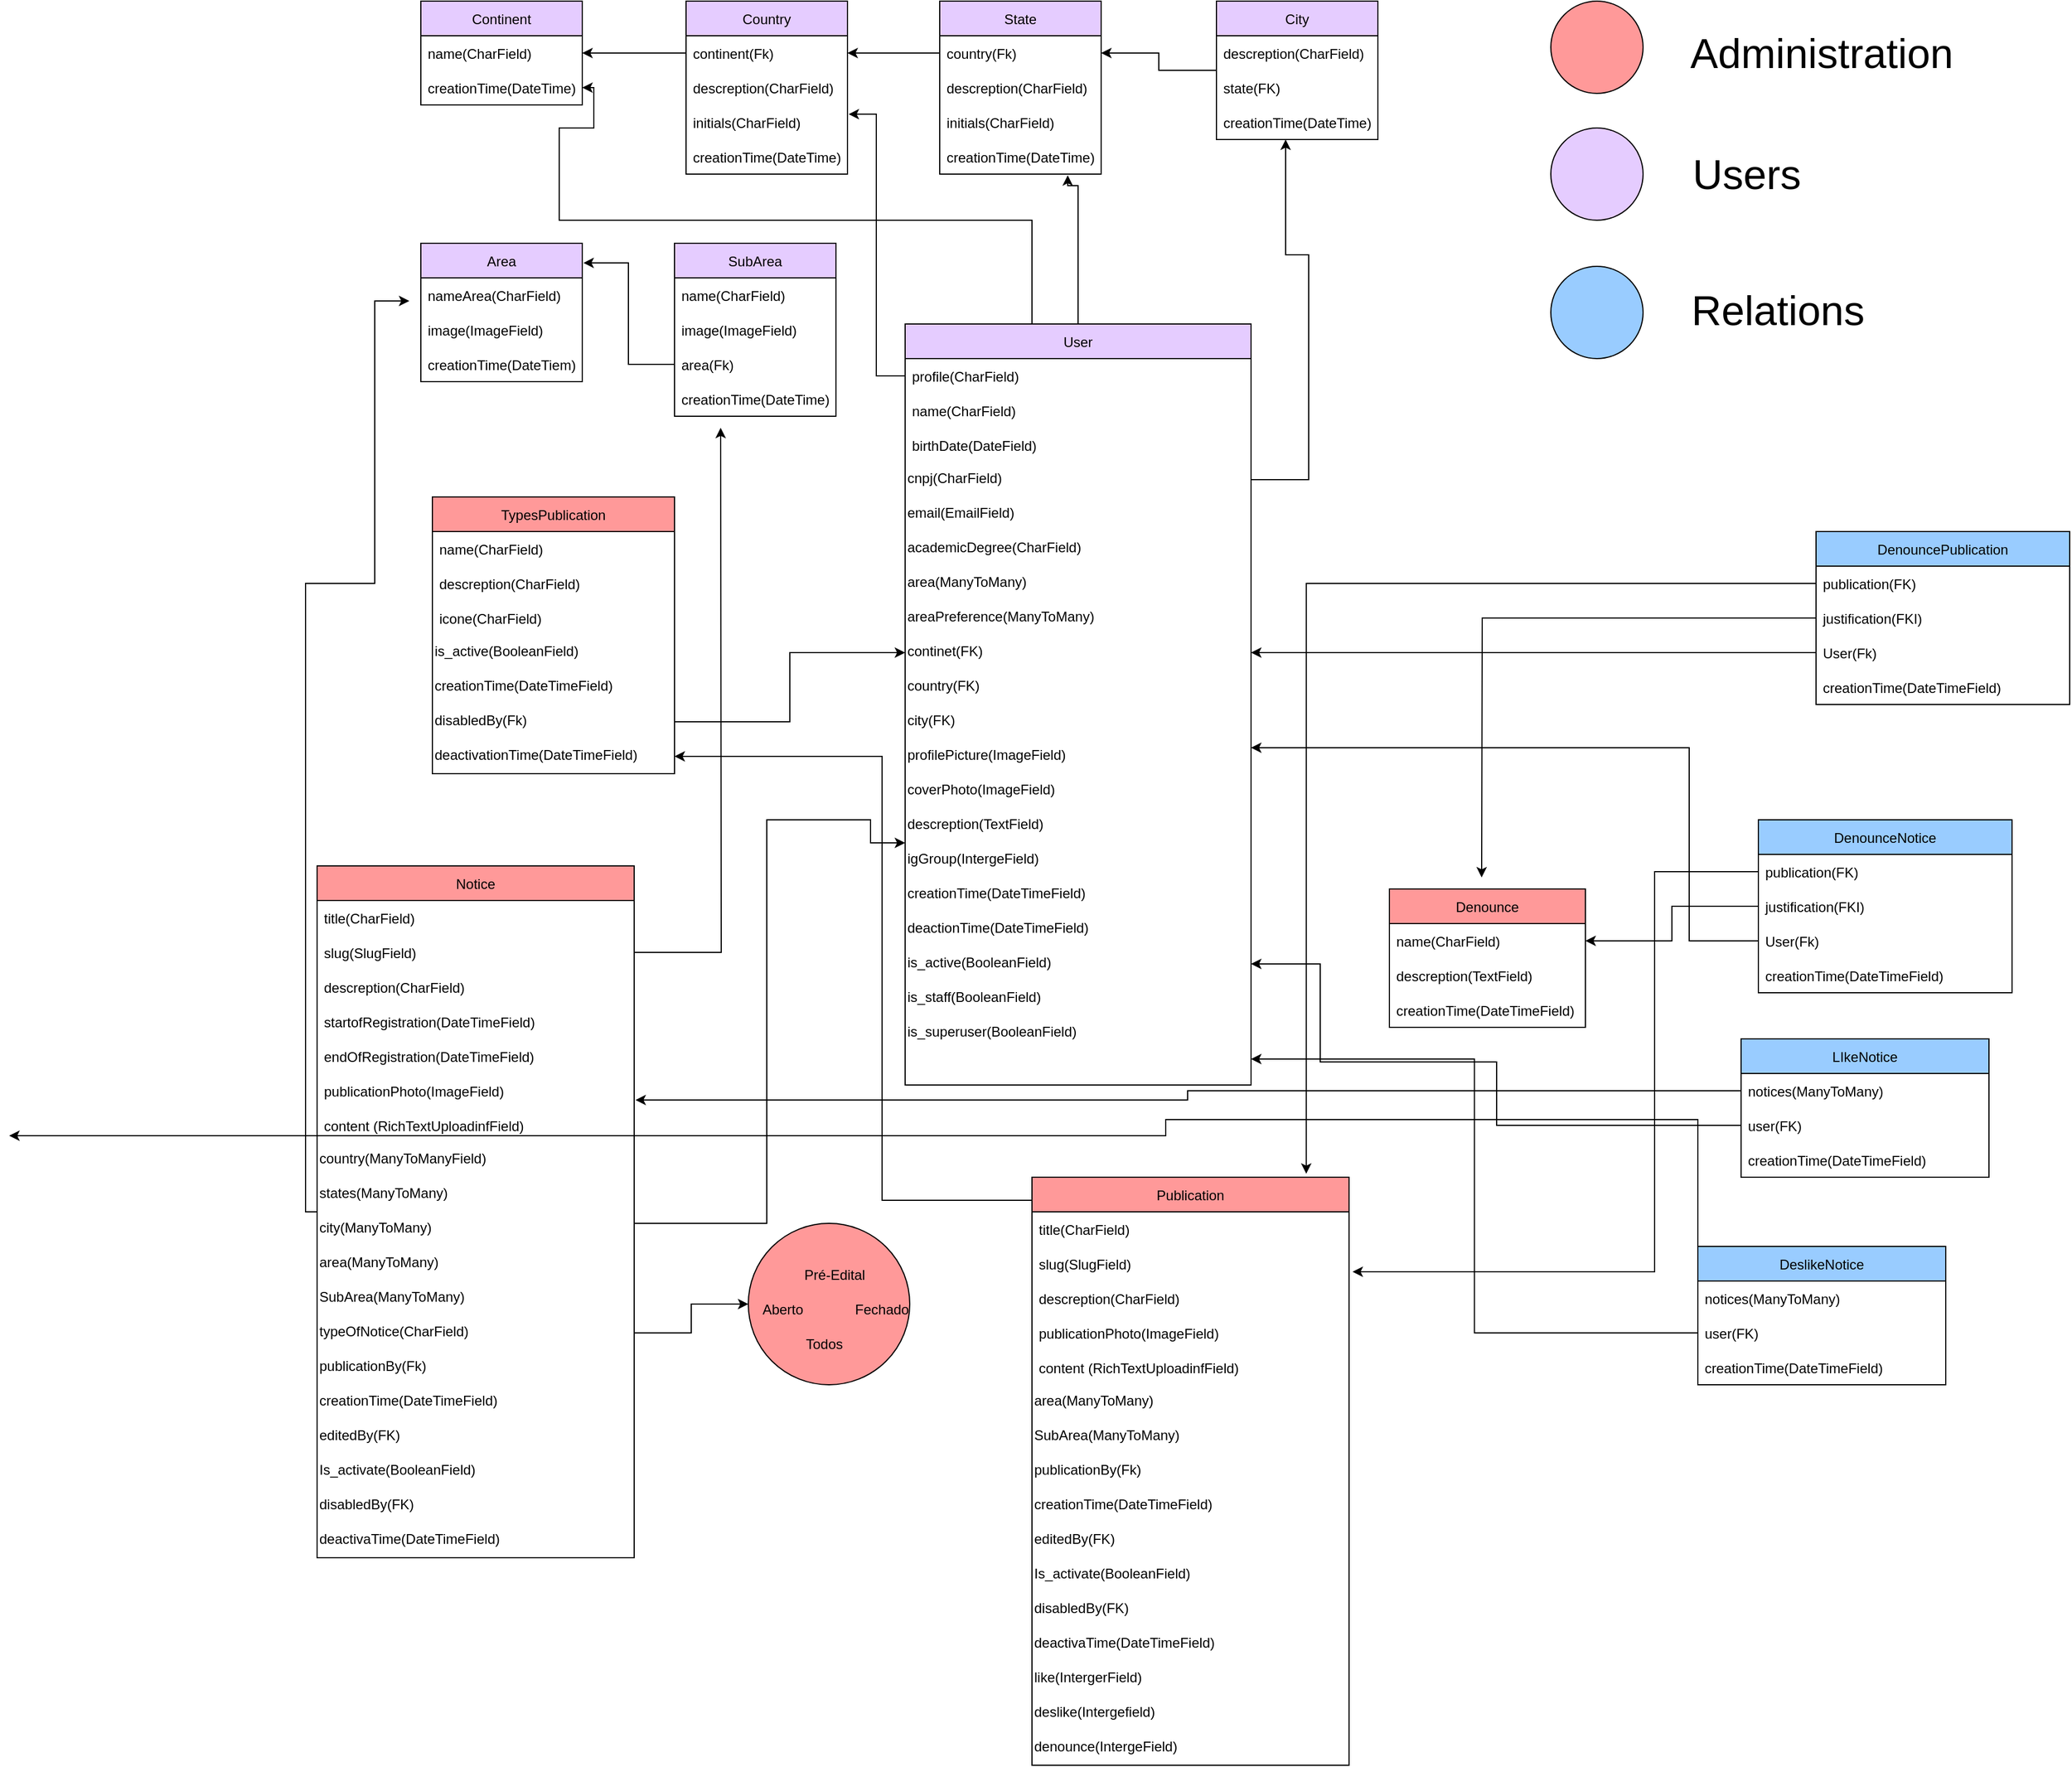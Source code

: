 <mxfile version="16.2.7" type="device"><diagram id="du4Li20bT0HSixhiKkXr" name="Page-1"><mxGraphModel dx="3031" dy="1314" grid="1" gridSize="10" guides="1" tooltips="1" connect="1" arrows="1" fold="1" page="1" pageScale="1" pageWidth="827" pageHeight="1169" math="0" shadow="0"><root><mxCell id="0"/><mxCell id="1" parent="0"/><mxCell id="wXoriNHnQSKHOWpc1iwU-1" value="Continent" style="swimlane;fontStyle=0;childLayout=stackLayout;horizontal=1;startSize=30;horizontalStack=0;resizeParent=1;resizeParentMax=0;resizeLast=0;collapsible=1;marginBottom=0;fillColor=#E5CCFF;" vertex="1" parent="1"><mxGeometry x="40" y="80" width="140" height="90" as="geometry"/></mxCell><mxCell id="wXoriNHnQSKHOWpc1iwU-2" value="name(CharField)" style="text;strokeColor=none;fillColor=none;align=left;verticalAlign=middle;spacingLeft=4;spacingRight=4;overflow=hidden;points=[[0,0.5],[1,0.5]];portConstraint=eastwest;rotatable=0;" vertex="1" parent="wXoriNHnQSKHOWpc1iwU-1"><mxGeometry y="30" width="140" height="30" as="geometry"/></mxCell><mxCell id="wXoriNHnQSKHOWpc1iwU-3" value="creationTime(DateTime)" style="text;strokeColor=none;fillColor=none;align=left;verticalAlign=middle;spacingLeft=4;spacingRight=4;overflow=hidden;points=[[0,0.5],[1,0.5]];portConstraint=eastwest;rotatable=0;" vertex="1" parent="wXoriNHnQSKHOWpc1iwU-1"><mxGeometry y="60" width="140" height="30" as="geometry"/></mxCell><mxCell id="wXoriNHnQSKHOWpc1iwU-5" value="Country" style="swimlane;fontStyle=0;childLayout=stackLayout;horizontal=1;startSize=30;horizontalStack=0;resizeParent=1;resizeParentMax=0;resizeLast=0;collapsible=1;marginBottom=0;fillColor=#E5CCFF;" vertex="1" parent="1"><mxGeometry x="270" y="80" width="140" height="150" as="geometry"/></mxCell><mxCell id="wXoriNHnQSKHOWpc1iwU-6" value="continent(Fk)" style="text;strokeColor=none;fillColor=none;align=left;verticalAlign=middle;spacingLeft=4;spacingRight=4;overflow=hidden;points=[[0,0.5],[1,0.5]];portConstraint=eastwest;rotatable=0;" vertex="1" parent="wXoriNHnQSKHOWpc1iwU-5"><mxGeometry y="30" width="140" height="30" as="geometry"/></mxCell><mxCell id="wXoriNHnQSKHOWpc1iwU-7" value="descreption(CharField)" style="text;strokeColor=none;fillColor=none;align=left;verticalAlign=middle;spacingLeft=4;spacingRight=4;overflow=hidden;points=[[0,0.5],[1,0.5]];portConstraint=eastwest;rotatable=0;" vertex="1" parent="wXoriNHnQSKHOWpc1iwU-5"><mxGeometry y="60" width="140" height="30" as="geometry"/></mxCell><mxCell id="wXoriNHnQSKHOWpc1iwU-8" value="initials(CharField)" style="text;strokeColor=none;fillColor=none;align=left;verticalAlign=middle;spacingLeft=4;spacingRight=4;overflow=hidden;points=[[0,0.5],[1,0.5]];portConstraint=eastwest;rotatable=0;" vertex="1" parent="wXoriNHnQSKHOWpc1iwU-5"><mxGeometry y="90" width="140" height="30" as="geometry"/></mxCell><mxCell id="wXoriNHnQSKHOWpc1iwU-9" value="creationTime(DateTime)" style="text;strokeColor=none;fillColor=none;align=left;verticalAlign=middle;spacingLeft=4;spacingRight=4;overflow=hidden;points=[[0,0.5],[1,0.5]];portConstraint=eastwest;rotatable=0;" vertex="1" parent="wXoriNHnQSKHOWpc1iwU-5"><mxGeometry y="120" width="140" height="30" as="geometry"/></mxCell><mxCell id="wXoriNHnQSKHOWpc1iwU-10" style="edgeStyle=orthogonalEdgeStyle;rounded=0;orthogonalLoop=1;jettySize=auto;html=1;entryX=1;entryY=0.5;entryDx=0;entryDy=0;" edge="1" parent="1" source="wXoriNHnQSKHOWpc1iwU-6" target="wXoriNHnQSKHOWpc1iwU-2"><mxGeometry relative="1" as="geometry"/></mxCell><mxCell id="wXoriNHnQSKHOWpc1iwU-11" value="State" style="swimlane;fontStyle=0;childLayout=stackLayout;horizontal=1;startSize=30;horizontalStack=0;resizeParent=1;resizeParentMax=0;resizeLast=0;collapsible=1;marginBottom=0;fillColor=#E5CCFF;" vertex="1" parent="1"><mxGeometry x="490" y="80" width="140" height="150" as="geometry"/></mxCell><mxCell id="wXoriNHnQSKHOWpc1iwU-12" value="country(Fk)" style="text;strokeColor=none;fillColor=none;align=left;verticalAlign=middle;spacingLeft=4;spacingRight=4;overflow=hidden;points=[[0,0.5],[1,0.5]];portConstraint=eastwest;rotatable=0;" vertex="1" parent="wXoriNHnQSKHOWpc1iwU-11"><mxGeometry y="30" width="140" height="30" as="geometry"/></mxCell><mxCell id="wXoriNHnQSKHOWpc1iwU-13" value="descreption(CharField)" style="text;strokeColor=none;fillColor=none;align=left;verticalAlign=middle;spacingLeft=4;spacingRight=4;overflow=hidden;points=[[0,0.5],[1,0.5]];portConstraint=eastwest;rotatable=0;" vertex="1" parent="wXoriNHnQSKHOWpc1iwU-11"><mxGeometry y="60" width="140" height="30" as="geometry"/></mxCell><mxCell id="wXoriNHnQSKHOWpc1iwU-14" value="initials(CharField)" style="text;strokeColor=none;fillColor=none;align=left;verticalAlign=middle;spacingLeft=4;spacingRight=4;overflow=hidden;points=[[0,0.5],[1,0.5]];portConstraint=eastwest;rotatable=0;" vertex="1" parent="wXoriNHnQSKHOWpc1iwU-11"><mxGeometry y="90" width="140" height="30" as="geometry"/></mxCell><mxCell id="wXoriNHnQSKHOWpc1iwU-15" value="creationTime(DateTime)" style="text;strokeColor=none;fillColor=none;align=left;verticalAlign=middle;spacingLeft=4;spacingRight=4;overflow=hidden;points=[[0,0.5],[1,0.5]];portConstraint=eastwest;rotatable=0;" vertex="1" parent="wXoriNHnQSKHOWpc1iwU-11"><mxGeometry y="120" width="140" height="30" as="geometry"/></mxCell><mxCell id="wXoriNHnQSKHOWpc1iwU-16" style="edgeStyle=orthogonalEdgeStyle;rounded=0;orthogonalLoop=1;jettySize=auto;html=1;entryX=1;entryY=0.5;entryDx=0;entryDy=0;" edge="1" parent="1" source="wXoriNHnQSKHOWpc1iwU-12" target="wXoriNHnQSKHOWpc1iwU-6"><mxGeometry relative="1" as="geometry"/></mxCell><mxCell id="wXoriNHnQSKHOWpc1iwU-21" style="edgeStyle=orthogonalEdgeStyle;rounded=0;orthogonalLoop=1;jettySize=auto;html=1;entryX=1;entryY=0.5;entryDx=0;entryDy=0;" edge="1" parent="1" source="wXoriNHnQSKHOWpc1iwU-17" target="wXoriNHnQSKHOWpc1iwU-12"><mxGeometry relative="1" as="geometry"/></mxCell><mxCell id="wXoriNHnQSKHOWpc1iwU-17" value="City" style="swimlane;fontStyle=0;childLayout=stackLayout;horizontal=1;startSize=30;horizontalStack=0;resizeParent=1;resizeParentMax=0;resizeLast=0;collapsible=1;marginBottom=0;fillColor=#E5CCFF;" vertex="1" parent="1"><mxGeometry x="730" y="80" width="140" height="120" as="geometry"/></mxCell><mxCell id="wXoriNHnQSKHOWpc1iwU-18" value="descreption(CharField)" style="text;strokeColor=none;fillColor=none;align=left;verticalAlign=middle;spacingLeft=4;spacingRight=4;overflow=hidden;points=[[0,0.5],[1,0.5]];portConstraint=eastwest;rotatable=0;" vertex="1" parent="wXoriNHnQSKHOWpc1iwU-17"><mxGeometry y="30" width="140" height="30" as="geometry"/></mxCell><mxCell id="wXoriNHnQSKHOWpc1iwU-19" value="state(FK)" style="text;strokeColor=none;fillColor=none;align=left;verticalAlign=middle;spacingLeft=4;spacingRight=4;overflow=hidden;points=[[0,0.5],[1,0.5]];portConstraint=eastwest;rotatable=0;" vertex="1" parent="wXoriNHnQSKHOWpc1iwU-17"><mxGeometry y="60" width="140" height="30" as="geometry"/></mxCell><mxCell id="wXoriNHnQSKHOWpc1iwU-20" value="creationTime(DateTime)" style="text;strokeColor=none;fillColor=none;align=left;verticalAlign=middle;spacingLeft=4;spacingRight=4;overflow=hidden;points=[[0,0.5],[1,0.5]];portConstraint=eastwest;rotatable=0;" vertex="1" parent="wXoriNHnQSKHOWpc1iwU-17"><mxGeometry y="90" width="140" height="30" as="geometry"/></mxCell><mxCell id="wXoriNHnQSKHOWpc1iwU-22" value="Area" style="swimlane;fontStyle=0;childLayout=stackLayout;horizontal=1;startSize=30;horizontalStack=0;resizeParent=1;resizeParentMax=0;resizeLast=0;collapsible=1;marginBottom=0;fillColor=#E5CCFF;" vertex="1" parent="1"><mxGeometry x="40" y="290" width="140" height="120" as="geometry"/></mxCell><mxCell id="wXoriNHnQSKHOWpc1iwU-23" value="nameArea(CharField)" style="text;strokeColor=none;fillColor=none;align=left;verticalAlign=middle;spacingLeft=4;spacingRight=4;overflow=hidden;points=[[0,0.5],[1,0.5]];portConstraint=eastwest;rotatable=0;" vertex="1" parent="wXoriNHnQSKHOWpc1iwU-22"><mxGeometry y="30" width="140" height="30" as="geometry"/></mxCell><mxCell id="wXoriNHnQSKHOWpc1iwU-24" value="image(ImageField)" style="text;strokeColor=none;fillColor=none;align=left;verticalAlign=middle;spacingLeft=4;spacingRight=4;overflow=hidden;points=[[0,0.5],[1,0.5]];portConstraint=eastwest;rotatable=0;" vertex="1" parent="wXoriNHnQSKHOWpc1iwU-22"><mxGeometry y="60" width="140" height="30" as="geometry"/></mxCell><mxCell id="wXoriNHnQSKHOWpc1iwU-25" value="creationTime(DateTiem)" style="text;strokeColor=none;fillColor=none;align=left;verticalAlign=middle;spacingLeft=4;spacingRight=4;overflow=hidden;points=[[0,0.5],[1,0.5]];portConstraint=eastwest;rotatable=0;" vertex="1" parent="wXoriNHnQSKHOWpc1iwU-22"><mxGeometry y="90" width="140" height="30" as="geometry"/></mxCell><mxCell id="wXoriNHnQSKHOWpc1iwU-27" value="SubArea" style="swimlane;fontStyle=0;childLayout=stackLayout;horizontal=1;startSize=30;horizontalStack=0;resizeParent=1;resizeParentMax=0;resizeLast=0;collapsible=1;marginBottom=0;fillColor=#E5CCFF;" vertex="1" parent="1"><mxGeometry x="260" y="290" width="140" height="150" as="geometry"/></mxCell><mxCell id="wXoriNHnQSKHOWpc1iwU-28" value="name(CharField)" style="text;strokeColor=none;fillColor=none;align=left;verticalAlign=middle;spacingLeft=4;spacingRight=4;overflow=hidden;points=[[0,0.5],[1,0.5]];portConstraint=eastwest;rotatable=0;" vertex="1" parent="wXoriNHnQSKHOWpc1iwU-27"><mxGeometry y="30" width="140" height="30" as="geometry"/></mxCell><mxCell id="wXoriNHnQSKHOWpc1iwU-29" value="image(ImageField)" style="text;strokeColor=none;fillColor=none;align=left;verticalAlign=middle;spacingLeft=4;spacingRight=4;overflow=hidden;points=[[0,0.5],[1,0.5]];portConstraint=eastwest;rotatable=0;" vertex="1" parent="wXoriNHnQSKHOWpc1iwU-27"><mxGeometry y="60" width="140" height="30" as="geometry"/></mxCell><mxCell id="wXoriNHnQSKHOWpc1iwU-30" value="area(Fk)" style="text;strokeColor=none;fillColor=none;align=left;verticalAlign=middle;spacingLeft=4;spacingRight=4;overflow=hidden;points=[[0,0.5],[1,0.5]];portConstraint=eastwest;rotatable=0;" vertex="1" parent="wXoriNHnQSKHOWpc1iwU-27"><mxGeometry y="90" width="140" height="30" as="geometry"/></mxCell><mxCell id="wXoriNHnQSKHOWpc1iwU-31" value="creationTime(DateTime)" style="text;strokeColor=none;fillColor=none;align=left;verticalAlign=middle;spacingLeft=4;spacingRight=4;overflow=hidden;points=[[0,0.5],[1,0.5]];portConstraint=eastwest;rotatable=0;" vertex="1" parent="wXoriNHnQSKHOWpc1iwU-27"><mxGeometry y="120" width="140" height="30" as="geometry"/></mxCell><mxCell id="wXoriNHnQSKHOWpc1iwU-32" style="edgeStyle=orthogonalEdgeStyle;rounded=0;orthogonalLoop=1;jettySize=auto;html=1;entryX=1.007;entryY=0.142;entryDx=0;entryDy=0;entryPerimeter=0;" edge="1" parent="1" source="wXoriNHnQSKHOWpc1iwU-30" target="wXoriNHnQSKHOWpc1iwU-22"><mxGeometry relative="1" as="geometry"/></mxCell><mxCell id="wXoriNHnQSKHOWpc1iwU-56" style="edgeStyle=orthogonalEdgeStyle;rounded=0;orthogonalLoop=1;jettySize=auto;html=1;entryX=0.793;entryY=1.033;entryDx=0;entryDy=0;entryPerimeter=0;" edge="1" parent="1" source="wXoriNHnQSKHOWpc1iwU-33" target="wXoriNHnQSKHOWpc1iwU-15"><mxGeometry relative="1" as="geometry"><mxPoint x="600" y="240" as="targetPoint"/><Array as="points"><mxPoint x="610" y="240"/><mxPoint x="601" y="240"/></Array></mxGeometry></mxCell><mxCell id="wXoriNHnQSKHOWpc1iwU-58" style="edgeStyle=orthogonalEdgeStyle;rounded=0;orthogonalLoop=1;jettySize=auto;html=1;entryX=1;entryY=0.5;entryDx=0;entryDy=0;" edge="1" parent="1" source="wXoriNHnQSKHOWpc1iwU-33" target="wXoriNHnQSKHOWpc1iwU-3"><mxGeometry relative="1" as="geometry"><Array as="points"><mxPoint x="570" y="270"/><mxPoint x="160" y="270"/><mxPoint x="160" y="190"/><mxPoint x="190" y="190"/><mxPoint x="190" y="155"/></Array></mxGeometry></mxCell><mxCell id="wXoriNHnQSKHOWpc1iwU-33" value="User" style="swimlane;fontStyle=0;childLayout=stackLayout;horizontal=1;startSize=30;horizontalStack=0;resizeParent=1;resizeParentMax=0;resizeLast=0;collapsible=1;marginBottom=0;fillColor=#E5CCFF;" vertex="1" parent="1"><mxGeometry x="460" y="360" width="300" height="660" as="geometry"/></mxCell><mxCell id="wXoriNHnQSKHOWpc1iwU-34" value="profile(CharField)" style="text;strokeColor=none;fillColor=none;align=left;verticalAlign=middle;spacingLeft=4;spacingRight=4;overflow=hidden;points=[[0,0.5],[1,0.5]];portConstraint=eastwest;rotatable=0;" vertex="1" parent="wXoriNHnQSKHOWpc1iwU-33"><mxGeometry y="30" width="300" height="30" as="geometry"/></mxCell><mxCell id="wXoriNHnQSKHOWpc1iwU-35" value="name(CharField)" style="text;strokeColor=none;fillColor=none;align=left;verticalAlign=middle;spacingLeft=4;spacingRight=4;overflow=hidden;points=[[0,0.5],[1,0.5]];portConstraint=eastwest;rotatable=0;" vertex="1" parent="wXoriNHnQSKHOWpc1iwU-33"><mxGeometry y="60" width="300" height="30" as="geometry"/></mxCell><mxCell id="wXoriNHnQSKHOWpc1iwU-36" value="birthDate(DateField)" style="text;strokeColor=none;fillColor=none;align=left;verticalAlign=middle;spacingLeft=4;spacingRight=4;overflow=hidden;points=[[0,0.5],[1,0.5]];portConstraint=eastwest;rotatable=0;" vertex="1" parent="wXoriNHnQSKHOWpc1iwU-33"><mxGeometry y="90" width="300" height="30" as="geometry"/></mxCell><mxCell id="wXoriNHnQSKHOWpc1iwU-38" value="cnpj(CharField)" style="text;whiteSpace=wrap;html=1;" vertex="1" parent="wXoriNHnQSKHOWpc1iwU-33"><mxGeometry y="120" width="300" height="30" as="geometry"/></mxCell><mxCell id="wXoriNHnQSKHOWpc1iwU-37" value="email(EmailField)" style="text;whiteSpace=wrap;html=1;" vertex="1" parent="wXoriNHnQSKHOWpc1iwU-33"><mxGeometry y="150" width="300" height="30" as="geometry"/></mxCell><mxCell id="wXoriNHnQSKHOWpc1iwU-39" value="academicDegree(CharField)" style="text;whiteSpace=wrap;html=1;" vertex="1" parent="wXoriNHnQSKHOWpc1iwU-33"><mxGeometry y="180" width="300" height="30" as="geometry"/></mxCell><mxCell id="wXoriNHnQSKHOWpc1iwU-40" value="area(ManyToMany)" style="text;whiteSpace=wrap;html=1;" vertex="1" parent="wXoriNHnQSKHOWpc1iwU-33"><mxGeometry y="210" width="300" height="30" as="geometry"/></mxCell><mxCell id="wXoriNHnQSKHOWpc1iwU-42" value="areaPreference(ManyToMany)" style="text;whiteSpace=wrap;html=1;" vertex="1" parent="wXoriNHnQSKHOWpc1iwU-33"><mxGeometry y="240" width="300" height="30" as="geometry"/></mxCell><mxCell id="wXoriNHnQSKHOWpc1iwU-59" value="continet(FK)" style="text;whiteSpace=wrap;html=1;" vertex="1" parent="wXoriNHnQSKHOWpc1iwU-33"><mxGeometry y="270" width="300" height="30" as="geometry"/></mxCell><mxCell id="wXoriNHnQSKHOWpc1iwU-41" value="country(FK)" style="text;whiteSpace=wrap;html=1;" vertex="1" parent="wXoriNHnQSKHOWpc1iwU-33"><mxGeometry y="300" width="300" height="30" as="geometry"/></mxCell><mxCell id="wXoriNHnQSKHOWpc1iwU-43" value="city(FK)" style="text;whiteSpace=wrap;html=1;" vertex="1" parent="wXoriNHnQSKHOWpc1iwU-33"><mxGeometry y="330" width="300" height="30" as="geometry"/></mxCell><mxCell id="wXoriNHnQSKHOWpc1iwU-47" value="profilePicture(ImageField)" style="text;whiteSpace=wrap;html=1;" vertex="1" parent="wXoriNHnQSKHOWpc1iwU-33"><mxGeometry y="360" width="300" height="30" as="geometry"/></mxCell><mxCell id="wXoriNHnQSKHOWpc1iwU-45" value="coverPhoto(ImageField)" style="text;whiteSpace=wrap;html=1;" vertex="1" parent="wXoriNHnQSKHOWpc1iwU-33"><mxGeometry y="390" width="300" height="30" as="geometry"/></mxCell><mxCell id="wXoriNHnQSKHOWpc1iwU-46" value="descreption(TextField)" style="text;whiteSpace=wrap;html=1;" vertex="1" parent="wXoriNHnQSKHOWpc1iwU-33"><mxGeometry y="420" width="300" height="30" as="geometry"/></mxCell><mxCell id="wXoriNHnQSKHOWpc1iwU-44" value="igGroup(IntergeField)" style="text;whiteSpace=wrap;html=1;" vertex="1" parent="wXoriNHnQSKHOWpc1iwU-33"><mxGeometry y="450" width="300" height="30" as="geometry"/></mxCell><mxCell id="wXoriNHnQSKHOWpc1iwU-50" value="creationTime(DateTimeField)" style="text;whiteSpace=wrap;html=1;" vertex="1" parent="wXoriNHnQSKHOWpc1iwU-33"><mxGeometry y="480" width="300" height="30" as="geometry"/></mxCell><mxCell id="wXoriNHnQSKHOWpc1iwU-48" value="deactionTime(DateTimeField)" style="text;whiteSpace=wrap;html=1;" vertex="1" parent="wXoriNHnQSKHOWpc1iwU-33"><mxGeometry y="510" width="300" height="30" as="geometry"/></mxCell><mxCell id="wXoriNHnQSKHOWpc1iwU-49" value="is_active(BooleanField)" style="text;whiteSpace=wrap;html=1;" vertex="1" parent="wXoriNHnQSKHOWpc1iwU-33"><mxGeometry y="540" width="300" height="30" as="geometry"/></mxCell><mxCell id="wXoriNHnQSKHOWpc1iwU-53" value="is_staff(BooleanField)" style="text;whiteSpace=wrap;html=1;" vertex="1" parent="wXoriNHnQSKHOWpc1iwU-33"><mxGeometry y="570" width="300" height="30" as="geometry"/></mxCell><mxCell id="wXoriNHnQSKHOWpc1iwU-54" value="is_superuser(BooleanField)" style="text;whiteSpace=wrap;html=1;" vertex="1" parent="wXoriNHnQSKHOWpc1iwU-33"><mxGeometry y="600" width="300" height="30" as="geometry"/></mxCell><mxCell id="wXoriNHnQSKHOWpc1iwU-51" value="&lt;div style=&quot;color: rgb(248 , 248 , 242) ; background-color: rgb(40 , 42 , 54) ; font-family: &amp;#34;droid sans mono&amp;#34; , &amp;#34;monospace&amp;#34; , monospace , &amp;#34;droid sans fallback&amp;#34; ; font-size: 14px ; line-height: 19px&quot;&gt;&lt;br&gt;&lt;/div&gt;" style="text;whiteSpace=wrap;html=1;" vertex="1" parent="wXoriNHnQSKHOWpc1iwU-33"><mxGeometry y="630" width="300" height="30" as="geometry"/></mxCell><mxCell id="wXoriNHnQSKHOWpc1iwU-55" style="edgeStyle=orthogonalEdgeStyle;rounded=0;orthogonalLoop=1;jettySize=auto;html=1;" edge="1" parent="1" source="wXoriNHnQSKHOWpc1iwU-38" target="wXoriNHnQSKHOWpc1iwU-20"><mxGeometry relative="1" as="geometry"><Array as="points"><mxPoint x="810" y="495"/><mxPoint x="810" y="300"/><mxPoint x="790" y="300"/></Array></mxGeometry></mxCell><mxCell id="wXoriNHnQSKHOWpc1iwU-57" style="edgeStyle=orthogonalEdgeStyle;rounded=0;orthogonalLoop=1;jettySize=auto;html=1;entryX=1.007;entryY=0.267;entryDx=0;entryDy=0;entryPerimeter=0;" edge="1" parent="1" source="wXoriNHnQSKHOWpc1iwU-34" target="wXoriNHnQSKHOWpc1iwU-8"><mxGeometry relative="1" as="geometry"/></mxCell><mxCell id="wXoriNHnQSKHOWpc1iwU-61" value="TypesPublication" style="swimlane;fontStyle=0;childLayout=stackLayout;horizontal=1;startSize=30;horizontalStack=0;resizeParent=1;resizeParentMax=0;resizeLast=0;collapsible=1;marginBottom=0;fillColor=#FF9999;" vertex="1" parent="1"><mxGeometry x="50" y="510" width="210" height="240" as="geometry"/></mxCell><mxCell id="wXoriNHnQSKHOWpc1iwU-62" value="name(CharField)" style="text;strokeColor=none;fillColor=none;align=left;verticalAlign=middle;spacingLeft=4;spacingRight=4;overflow=hidden;points=[[0,0.5],[1,0.5]];portConstraint=eastwest;rotatable=0;" vertex="1" parent="wXoriNHnQSKHOWpc1iwU-61"><mxGeometry y="30" width="210" height="30" as="geometry"/></mxCell><mxCell id="wXoriNHnQSKHOWpc1iwU-63" value="descreption(CharField)" style="text;strokeColor=none;fillColor=none;align=left;verticalAlign=middle;spacingLeft=4;spacingRight=4;overflow=hidden;points=[[0,0.5],[1,0.5]];portConstraint=eastwest;rotatable=0;" vertex="1" parent="wXoriNHnQSKHOWpc1iwU-61"><mxGeometry y="60" width="210" height="30" as="geometry"/></mxCell><mxCell id="wXoriNHnQSKHOWpc1iwU-64" value="icone(CharField)" style="text;strokeColor=none;fillColor=none;align=left;verticalAlign=middle;spacingLeft=4;spacingRight=4;overflow=hidden;points=[[0,0.5],[1,0.5]];portConstraint=eastwest;rotatable=0;" vertex="1" parent="wXoriNHnQSKHOWpc1iwU-61"><mxGeometry y="90" width="210" height="30" as="geometry"/></mxCell><mxCell id="wXoriNHnQSKHOWpc1iwU-66" value="is_active(BooleanField)" style="text;whiteSpace=wrap;html=1;" vertex="1" parent="wXoriNHnQSKHOWpc1iwU-61"><mxGeometry y="120" width="210" height="30" as="geometry"/></mxCell><mxCell id="wXoriNHnQSKHOWpc1iwU-65" value="creationTime(DateTimeField)" style="text;whiteSpace=wrap;html=1;" vertex="1" parent="wXoriNHnQSKHOWpc1iwU-61"><mxGeometry y="150" width="210" height="30" as="geometry"/></mxCell><mxCell id="wXoriNHnQSKHOWpc1iwU-67" value="disabledBy(Fk)" style="text;whiteSpace=wrap;html=1;" vertex="1" parent="wXoriNHnQSKHOWpc1iwU-61"><mxGeometry y="180" width="210" height="30" as="geometry"/></mxCell><mxCell id="wXoriNHnQSKHOWpc1iwU-68" value="deactivationTime(DateTimeField)" style="text;whiteSpace=wrap;html=1;" vertex="1" parent="wXoriNHnQSKHOWpc1iwU-61"><mxGeometry y="210" width="210" height="30" as="geometry"/></mxCell><mxCell id="wXoriNHnQSKHOWpc1iwU-69" style="edgeStyle=orthogonalEdgeStyle;rounded=0;orthogonalLoop=1;jettySize=auto;html=1;entryX=0;entryY=0.5;entryDx=0;entryDy=0;" edge="1" parent="1" source="wXoriNHnQSKHOWpc1iwU-67" target="wXoriNHnQSKHOWpc1iwU-59"><mxGeometry relative="1" as="geometry"/></mxCell><mxCell id="wXoriNHnQSKHOWpc1iwU-90" style="edgeStyle=orthogonalEdgeStyle;rounded=0;orthogonalLoop=1;jettySize=auto;html=1;entryX=0;entryY=0;entryDx=0;entryDy=0;" edge="1" parent="1" source="wXoriNHnQSKHOWpc1iwU-70" target="wXoriNHnQSKHOWpc1iwU-44"><mxGeometry relative="1" as="geometry"><Array as="points"><mxPoint x="340" y="1140"/><mxPoint x="340" y="790"/><mxPoint x="430" y="790"/><mxPoint x="430" y="810"/></Array></mxGeometry></mxCell><mxCell id="wXoriNHnQSKHOWpc1iwU-92" style="edgeStyle=orthogonalEdgeStyle;rounded=0;orthogonalLoop=1;jettySize=auto;html=1;" edge="1" parent="1" source="wXoriNHnQSKHOWpc1iwU-70"><mxGeometry relative="1" as="geometry"><mxPoint x="30" y="340" as="targetPoint"/><Array as="points"><mxPoint x="-60" y="1130"/><mxPoint x="-60" y="585"/><mxPoint y="585"/><mxPoint y="340"/></Array></mxGeometry></mxCell><mxCell id="wXoriNHnQSKHOWpc1iwU-70" value="Notice" style="swimlane;fontStyle=0;childLayout=stackLayout;horizontal=1;startSize=30;horizontalStack=0;resizeParent=1;resizeParentMax=0;resizeLast=0;collapsible=1;marginBottom=0;fillColor=#FF9999;" vertex="1" parent="1"><mxGeometry x="-50" y="830" width="275" height="600" as="geometry"/></mxCell><mxCell id="wXoriNHnQSKHOWpc1iwU-71" value="title(CharField)" style="text;strokeColor=none;fillColor=none;align=left;verticalAlign=middle;spacingLeft=4;spacingRight=4;overflow=hidden;points=[[0,0.5],[1,0.5]];portConstraint=eastwest;rotatable=0;" vertex="1" parent="wXoriNHnQSKHOWpc1iwU-70"><mxGeometry y="30" width="275" height="30" as="geometry"/></mxCell><mxCell id="wXoriNHnQSKHOWpc1iwU-72" value="slug(SlugField)" style="text;strokeColor=none;fillColor=none;align=left;verticalAlign=middle;spacingLeft=4;spacingRight=4;overflow=hidden;points=[[0,0.5],[1,0.5]];portConstraint=eastwest;rotatable=0;" vertex="1" parent="wXoriNHnQSKHOWpc1iwU-70"><mxGeometry y="60" width="275" height="30" as="geometry"/></mxCell><mxCell id="wXoriNHnQSKHOWpc1iwU-74" value="descreption(CharField)" style="text;strokeColor=none;fillColor=none;align=left;verticalAlign=middle;spacingLeft=4;spacingRight=4;overflow=hidden;points=[[0,0.5],[1,0.5]];portConstraint=eastwest;rotatable=0;" vertex="1" parent="wXoriNHnQSKHOWpc1iwU-70"><mxGeometry y="90" width="275" height="30" as="geometry"/></mxCell><mxCell id="wXoriNHnQSKHOWpc1iwU-73" value="startofRegistration(DateTimeField)" style="text;strokeColor=none;fillColor=none;align=left;verticalAlign=middle;spacingLeft=4;spacingRight=4;overflow=hidden;points=[[0,0.5],[1,0.5]];portConstraint=eastwest;rotatable=0;" vertex="1" parent="wXoriNHnQSKHOWpc1iwU-70"><mxGeometry y="120" width="275" height="30" as="geometry"/></mxCell><mxCell id="wXoriNHnQSKHOWpc1iwU-75" value="endOfRegistration(DateTimeField)" style="text;strokeColor=none;fillColor=none;align=left;verticalAlign=middle;spacingLeft=4;spacingRight=4;overflow=hidden;points=[[0,0.5],[1,0.5]];portConstraint=eastwest;rotatable=0;" vertex="1" parent="wXoriNHnQSKHOWpc1iwU-70"><mxGeometry y="150" width="275" height="30" as="geometry"/></mxCell><mxCell id="wXoriNHnQSKHOWpc1iwU-76" value="publicationPhoto(ImageField)" style="text;strokeColor=none;fillColor=none;align=left;verticalAlign=middle;spacingLeft=4;spacingRight=4;overflow=hidden;points=[[0,0.5],[1,0.5]];portConstraint=eastwest;rotatable=0;" vertex="1" parent="wXoriNHnQSKHOWpc1iwU-70"><mxGeometry y="180" width="275" height="30" as="geometry"/></mxCell><mxCell id="wXoriNHnQSKHOWpc1iwU-77" value="content (RichTextUploadinfField)" style="text;strokeColor=none;fillColor=none;align=left;verticalAlign=middle;spacingLeft=4;spacingRight=4;overflow=hidden;points=[[0,0.5],[1,0.5]];portConstraint=eastwest;rotatable=0;" vertex="1" parent="wXoriNHnQSKHOWpc1iwU-70"><mxGeometry y="210" width="275" height="30" as="geometry"/></mxCell><mxCell id="wXoriNHnQSKHOWpc1iwU-78" value="country(ManyToManyField)" style="text;whiteSpace=wrap;html=1;" vertex="1" parent="wXoriNHnQSKHOWpc1iwU-70"><mxGeometry y="240" width="275" height="30" as="geometry"/></mxCell><mxCell id="wXoriNHnQSKHOWpc1iwU-79" value="states(ManyToMany)" style="text;whiteSpace=wrap;html=1;" vertex="1" parent="wXoriNHnQSKHOWpc1iwU-70"><mxGeometry y="270" width="275" height="30" as="geometry"/></mxCell><mxCell id="wXoriNHnQSKHOWpc1iwU-80" value="city(ManyToMany)" style="text;whiteSpace=wrap;html=1;" vertex="1" parent="wXoriNHnQSKHOWpc1iwU-70"><mxGeometry y="300" width="275" height="30" as="geometry"/></mxCell><mxCell id="wXoriNHnQSKHOWpc1iwU-82" value="area(ManyToMany)" style="text;whiteSpace=wrap;html=1;" vertex="1" parent="wXoriNHnQSKHOWpc1iwU-70"><mxGeometry y="330" width="275" height="30" as="geometry"/></mxCell><mxCell id="wXoriNHnQSKHOWpc1iwU-83" value="SubArea(ManyToMany)" style="text;whiteSpace=wrap;html=1;" vertex="1" parent="wXoriNHnQSKHOWpc1iwU-70"><mxGeometry y="360" width="275" height="30" as="geometry"/></mxCell><mxCell id="wXoriNHnQSKHOWpc1iwU-81" value="typeOfNotice(CharField)" style="text;whiteSpace=wrap;html=1;" vertex="1" parent="wXoriNHnQSKHOWpc1iwU-70"><mxGeometry y="390" width="275" height="30" as="geometry"/></mxCell><mxCell id="wXoriNHnQSKHOWpc1iwU-84" value="publicationBy(Fk)" style="text;whiteSpace=wrap;html=1;" vertex="1" parent="wXoriNHnQSKHOWpc1iwU-70"><mxGeometry y="420" width="275" height="30" as="geometry"/></mxCell><mxCell id="wXoriNHnQSKHOWpc1iwU-85" value="creationTime(DateTimeField)" style="text;whiteSpace=wrap;html=1;" vertex="1" parent="wXoriNHnQSKHOWpc1iwU-70"><mxGeometry y="450" width="275" height="30" as="geometry"/></mxCell><mxCell id="wXoriNHnQSKHOWpc1iwU-86" value="editedBy(FK)" style="text;whiteSpace=wrap;html=1;" vertex="1" parent="wXoriNHnQSKHOWpc1iwU-70"><mxGeometry y="480" width="275" height="30" as="geometry"/></mxCell><mxCell id="wXoriNHnQSKHOWpc1iwU-87" value="Is_activate(BooleanField)" style="text;whiteSpace=wrap;html=1;" vertex="1" parent="wXoriNHnQSKHOWpc1iwU-70"><mxGeometry y="510" width="275" height="30" as="geometry"/></mxCell><mxCell id="wXoriNHnQSKHOWpc1iwU-88" value="disabledBy(FK)" style="text;whiteSpace=wrap;html=1;" vertex="1" parent="wXoriNHnQSKHOWpc1iwU-70"><mxGeometry y="540" width="275" height="30" as="geometry"/></mxCell><mxCell id="wXoriNHnQSKHOWpc1iwU-89" value="deactivaTime(DateTimeField)" style="text;whiteSpace=wrap;html=1;" vertex="1" parent="wXoriNHnQSKHOWpc1iwU-70"><mxGeometry y="570" width="275" height="30" as="geometry"/></mxCell><mxCell id="wXoriNHnQSKHOWpc1iwU-91" style="edgeStyle=orthogonalEdgeStyle;rounded=0;orthogonalLoop=1;jettySize=auto;html=1;" edge="1" parent="1" source="wXoriNHnQSKHOWpc1iwU-72"><mxGeometry relative="1" as="geometry"><mxPoint x="300" y="450" as="targetPoint"/></mxGeometry></mxCell><mxCell id="wXoriNHnQSKHOWpc1iwU-93" value="" style="ellipse;whiteSpace=wrap;html=1;aspect=fixed;fillColor=#FF9999;" vertex="1" parent="1"><mxGeometry x="324" y="1140" width="140" height="140" as="geometry"/></mxCell><mxCell id="wXoriNHnQSKHOWpc1iwU-94" style="edgeStyle=orthogonalEdgeStyle;rounded=0;orthogonalLoop=1;jettySize=auto;html=1;" edge="1" parent="1" source="wXoriNHnQSKHOWpc1iwU-81" target="wXoriNHnQSKHOWpc1iwU-93"><mxGeometry relative="1" as="geometry"/></mxCell><mxCell id="wXoriNHnQSKHOWpc1iwU-95" value="Pré-Edital" style="text;html=1;strokeColor=none;fillColor=none;align=center;verticalAlign=middle;whiteSpace=wrap;rounded=0;" vertex="1" parent="1"><mxGeometry x="369" y="1170" width="60" height="30" as="geometry"/></mxCell><mxCell id="wXoriNHnQSKHOWpc1iwU-96" value="Aberto" style="text;html=1;strokeColor=none;fillColor=none;align=center;verticalAlign=middle;whiteSpace=wrap;rounded=0;" vertex="1" parent="1"><mxGeometry x="324" y="1200" width="60" height="30" as="geometry"/></mxCell><mxCell id="wXoriNHnQSKHOWpc1iwU-97" value="Fechado" style="text;html=1;strokeColor=none;fillColor=none;align=center;verticalAlign=middle;whiteSpace=wrap;rounded=0;" vertex="1" parent="1"><mxGeometry x="410" y="1200" width="60" height="30" as="geometry"/></mxCell><mxCell id="wXoriNHnQSKHOWpc1iwU-98" value="Todos" style="text;html=1;strokeColor=none;fillColor=none;align=center;verticalAlign=middle;whiteSpace=wrap;rounded=0;" vertex="1" parent="1"><mxGeometry x="360" y="1230" width="60" height="30" as="geometry"/></mxCell><mxCell id="wXoriNHnQSKHOWpc1iwU-120" style="edgeStyle=orthogonalEdgeStyle;rounded=0;orthogonalLoop=1;jettySize=auto;html=1;entryX=1;entryY=0.5;entryDx=0;entryDy=0;" edge="1" parent="1" source="wXoriNHnQSKHOWpc1iwU-100" target="wXoriNHnQSKHOWpc1iwU-68"><mxGeometry relative="1" as="geometry"><Array as="points"><mxPoint x="440" y="1120"/><mxPoint x="440" y="735"/></Array></mxGeometry></mxCell><mxCell id="wXoriNHnQSKHOWpc1iwU-100" value="Publication" style="swimlane;fontStyle=0;childLayout=stackLayout;horizontal=1;startSize=30;horizontalStack=0;resizeParent=1;resizeParentMax=0;resizeLast=0;collapsible=1;marginBottom=0;fillColor=#FF9999;" vertex="1" parent="1"><mxGeometry x="570" y="1100" width="275" height="510" as="geometry"/></mxCell><mxCell id="wXoriNHnQSKHOWpc1iwU-101" value="title(CharField)" style="text;strokeColor=none;fillColor=none;align=left;verticalAlign=middle;spacingLeft=4;spacingRight=4;overflow=hidden;points=[[0,0.5],[1,0.5]];portConstraint=eastwest;rotatable=0;" vertex="1" parent="wXoriNHnQSKHOWpc1iwU-100"><mxGeometry y="30" width="275" height="30" as="geometry"/></mxCell><mxCell id="wXoriNHnQSKHOWpc1iwU-102" value="slug(SlugField)" style="text;strokeColor=none;fillColor=none;align=left;verticalAlign=middle;spacingLeft=4;spacingRight=4;overflow=hidden;points=[[0,0.5],[1,0.5]];portConstraint=eastwest;rotatable=0;" vertex="1" parent="wXoriNHnQSKHOWpc1iwU-100"><mxGeometry y="60" width="275" height="30" as="geometry"/></mxCell><mxCell id="wXoriNHnQSKHOWpc1iwU-103" value="descreption(CharField)" style="text;strokeColor=none;fillColor=none;align=left;verticalAlign=middle;spacingLeft=4;spacingRight=4;overflow=hidden;points=[[0,0.5],[1,0.5]];portConstraint=eastwest;rotatable=0;" vertex="1" parent="wXoriNHnQSKHOWpc1iwU-100"><mxGeometry y="90" width="275" height="30" as="geometry"/></mxCell><mxCell id="wXoriNHnQSKHOWpc1iwU-106" value="publicationPhoto(ImageField)" style="text;strokeColor=none;fillColor=none;align=left;verticalAlign=middle;spacingLeft=4;spacingRight=4;overflow=hidden;points=[[0,0.5],[1,0.5]];portConstraint=eastwest;rotatable=0;" vertex="1" parent="wXoriNHnQSKHOWpc1iwU-100"><mxGeometry y="120" width="275" height="30" as="geometry"/></mxCell><mxCell id="wXoriNHnQSKHOWpc1iwU-107" value="content (RichTextUploadinfField)" style="text;strokeColor=none;fillColor=none;align=left;verticalAlign=middle;spacingLeft=4;spacingRight=4;overflow=hidden;points=[[0,0.5],[1,0.5]];portConstraint=eastwest;rotatable=0;" vertex="1" parent="wXoriNHnQSKHOWpc1iwU-100"><mxGeometry y="150" width="275" height="30" as="geometry"/></mxCell><mxCell id="wXoriNHnQSKHOWpc1iwU-111" value="area(ManyToMany)" style="text;whiteSpace=wrap;html=1;" vertex="1" parent="wXoriNHnQSKHOWpc1iwU-100"><mxGeometry y="180" width="275" height="30" as="geometry"/></mxCell><mxCell id="wXoriNHnQSKHOWpc1iwU-112" value="SubArea(ManyToMany)" style="text;whiteSpace=wrap;html=1;" vertex="1" parent="wXoriNHnQSKHOWpc1iwU-100"><mxGeometry y="210" width="275" height="30" as="geometry"/></mxCell><mxCell id="wXoriNHnQSKHOWpc1iwU-114" value="publicationBy(Fk)" style="text;whiteSpace=wrap;html=1;" vertex="1" parent="wXoriNHnQSKHOWpc1iwU-100"><mxGeometry y="240" width="275" height="30" as="geometry"/></mxCell><mxCell id="wXoriNHnQSKHOWpc1iwU-115" value="creationTime(DateTimeField)" style="text;whiteSpace=wrap;html=1;" vertex="1" parent="wXoriNHnQSKHOWpc1iwU-100"><mxGeometry y="270" width="275" height="30" as="geometry"/></mxCell><mxCell id="wXoriNHnQSKHOWpc1iwU-116" value="editedBy(FK)" style="text;whiteSpace=wrap;html=1;" vertex="1" parent="wXoriNHnQSKHOWpc1iwU-100"><mxGeometry y="300" width="275" height="30" as="geometry"/></mxCell><mxCell id="wXoriNHnQSKHOWpc1iwU-117" value="Is_activate(BooleanField)" style="text;whiteSpace=wrap;html=1;" vertex="1" parent="wXoriNHnQSKHOWpc1iwU-100"><mxGeometry y="330" width="275" height="30" as="geometry"/></mxCell><mxCell id="wXoriNHnQSKHOWpc1iwU-118" value="disabledBy(FK)" style="text;whiteSpace=wrap;html=1;" vertex="1" parent="wXoriNHnQSKHOWpc1iwU-100"><mxGeometry y="360" width="275" height="30" as="geometry"/></mxCell><mxCell id="wXoriNHnQSKHOWpc1iwU-119" value="deactivaTime(DateTimeField)" style="text;whiteSpace=wrap;html=1;" vertex="1" parent="wXoriNHnQSKHOWpc1iwU-100"><mxGeometry y="390" width="275" height="30" as="geometry"/></mxCell><mxCell id="wXoriNHnQSKHOWpc1iwU-121" value="like(IntergerField)" style="text;whiteSpace=wrap;html=1;" vertex="1" parent="wXoriNHnQSKHOWpc1iwU-100"><mxGeometry y="420" width="275" height="30" as="geometry"/></mxCell><mxCell id="wXoriNHnQSKHOWpc1iwU-122" value="deslike(Intergefield)" style="text;whiteSpace=wrap;html=1;" vertex="1" parent="wXoriNHnQSKHOWpc1iwU-100"><mxGeometry y="450" width="275" height="30" as="geometry"/></mxCell><mxCell id="wXoriNHnQSKHOWpc1iwU-123" value="denounce(IntergeField)" style="text;whiteSpace=wrap;html=1;" vertex="1" parent="wXoriNHnQSKHOWpc1iwU-100"><mxGeometry y="480" width="275" height="30" as="geometry"/></mxCell><mxCell id="wXoriNHnQSKHOWpc1iwU-124" value="Denounce" style="swimlane;fontStyle=0;childLayout=stackLayout;horizontal=1;startSize=30;horizontalStack=0;resizeParent=1;resizeParentMax=0;resizeLast=0;collapsible=1;marginBottom=0;fillColor=#FF9999;" vertex="1" parent="1"><mxGeometry x="880" y="850" width="170" height="120" as="geometry"/></mxCell><mxCell id="wXoriNHnQSKHOWpc1iwU-125" value="name(CharField)" style="text;strokeColor=none;fillColor=none;align=left;verticalAlign=middle;spacingLeft=4;spacingRight=4;overflow=hidden;points=[[0,0.5],[1,0.5]];portConstraint=eastwest;rotatable=0;" vertex="1" parent="wXoriNHnQSKHOWpc1iwU-124"><mxGeometry y="30" width="170" height="30" as="geometry"/></mxCell><mxCell id="wXoriNHnQSKHOWpc1iwU-126" value="descreption(TextField)" style="text;strokeColor=none;fillColor=none;align=left;verticalAlign=middle;spacingLeft=4;spacingRight=4;overflow=hidden;points=[[0,0.5],[1,0.5]];portConstraint=eastwest;rotatable=0;" vertex="1" parent="wXoriNHnQSKHOWpc1iwU-124"><mxGeometry y="60" width="170" height="30" as="geometry"/></mxCell><mxCell id="wXoriNHnQSKHOWpc1iwU-127" value="creationTime(DateTimeField)" style="text;strokeColor=none;fillColor=none;align=left;verticalAlign=middle;spacingLeft=4;spacingRight=4;overflow=hidden;points=[[0,0.5],[1,0.5]];portConstraint=eastwest;rotatable=0;" vertex="1" parent="wXoriNHnQSKHOWpc1iwU-124"><mxGeometry y="90" width="170" height="30" as="geometry"/></mxCell><mxCell id="wXoriNHnQSKHOWpc1iwU-129" value="" style="ellipse;whiteSpace=wrap;html=1;aspect=fixed;fillColor=#FF9999;" vertex="1" parent="1"><mxGeometry x="1020" y="80" width="80" height="80" as="geometry"/></mxCell><mxCell id="wXoriNHnQSKHOWpc1iwU-130" value="&lt;font style=&quot;font-size: 36px&quot;&gt;Administration&lt;/font&gt;" style="text;html=1;strokeColor=none;fillColor=none;align=center;verticalAlign=middle;whiteSpace=wrap;rounded=0;" vertex="1" parent="1"><mxGeometry x="1140" y="110" width="230" height="30" as="geometry"/></mxCell><mxCell id="wXoriNHnQSKHOWpc1iwU-131" value="" style="ellipse;whiteSpace=wrap;html=1;aspect=fixed;fillColor=#E5CCFF;" vertex="1" parent="1"><mxGeometry x="1020" y="190" width="80" height="80" as="geometry"/></mxCell><mxCell id="wXoriNHnQSKHOWpc1iwU-132" value="&lt;font style=&quot;font-size: 36px&quot;&gt;Users&lt;/font&gt;" style="text;html=1;strokeColor=none;fillColor=none;align=center;verticalAlign=middle;whiteSpace=wrap;rounded=0;" vertex="1" parent="1"><mxGeometry x="1160" y="215" width="60" height="30" as="geometry"/></mxCell><mxCell id="wXoriNHnQSKHOWpc1iwU-133" value="" style="ellipse;whiteSpace=wrap;html=1;aspect=fixed;fontSize=36;fillColor=#99CCFF;" vertex="1" parent="1"><mxGeometry x="1020" y="310" width="80" height="80" as="geometry"/></mxCell><mxCell id="wXoriNHnQSKHOWpc1iwU-145" style="edgeStyle=orthogonalEdgeStyle;rounded=0;orthogonalLoop=1;jettySize=auto;html=1;fontSize=12;" edge="1" parent="1" source="wXoriNHnQSKHOWpc1iwU-134"><mxGeometry relative="1" as="geometry"><mxPoint x="960" y="840" as="targetPoint"/></mxGeometry></mxCell><mxCell id="wXoriNHnQSKHOWpc1iwU-134" value="DenouncePublication" style="swimlane;fontStyle=0;childLayout=stackLayout;horizontal=1;startSize=30;horizontalStack=0;resizeParent=1;resizeParentMax=0;resizeLast=0;collapsible=1;marginBottom=0;fontSize=12;fillColor=#99CCFF;" vertex="1" parent="1"><mxGeometry x="1250" y="540" width="220" height="150" as="geometry"/></mxCell><mxCell id="wXoriNHnQSKHOWpc1iwU-135" value="publication(FK)" style="text;strokeColor=none;fillColor=none;align=left;verticalAlign=middle;spacingLeft=4;spacingRight=4;overflow=hidden;points=[[0,0.5],[1,0.5]];portConstraint=eastwest;rotatable=0;fontSize=12;" vertex="1" parent="wXoriNHnQSKHOWpc1iwU-134"><mxGeometry y="30" width="220" height="30" as="geometry"/></mxCell><mxCell id="wXoriNHnQSKHOWpc1iwU-136" value="justification(FKI)" style="text;strokeColor=none;fillColor=none;align=left;verticalAlign=middle;spacingLeft=4;spacingRight=4;overflow=hidden;points=[[0,0.5],[1,0.5]];portConstraint=eastwest;rotatable=0;fontSize=12;" vertex="1" parent="wXoriNHnQSKHOWpc1iwU-134"><mxGeometry y="60" width="220" height="30" as="geometry"/></mxCell><mxCell id="wXoriNHnQSKHOWpc1iwU-138" value="User(Fk)" style="text;strokeColor=none;fillColor=none;align=left;verticalAlign=middle;spacingLeft=4;spacingRight=4;overflow=hidden;points=[[0,0.5],[1,0.5]];portConstraint=eastwest;rotatable=0;fontSize=12;" vertex="1" parent="wXoriNHnQSKHOWpc1iwU-134"><mxGeometry y="90" width="220" height="30" as="geometry"/></mxCell><mxCell id="wXoriNHnQSKHOWpc1iwU-137" value="creationTime(DateTimeField)" style="text;strokeColor=none;fillColor=none;align=left;verticalAlign=middle;spacingLeft=4;spacingRight=4;overflow=hidden;points=[[0,0.5],[1,0.5]];portConstraint=eastwest;rotatable=0;fontSize=12;" vertex="1" parent="wXoriNHnQSKHOWpc1iwU-134"><mxGeometry y="120" width="220" height="30" as="geometry"/></mxCell><mxCell id="wXoriNHnQSKHOWpc1iwU-144" style="edgeStyle=orthogonalEdgeStyle;rounded=0;orthogonalLoop=1;jettySize=auto;html=1;entryX=1;entryY=0.5;entryDx=0;entryDy=0;fontSize=12;" edge="1" parent="1" source="wXoriNHnQSKHOWpc1iwU-139" target="wXoriNHnQSKHOWpc1iwU-125"><mxGeometry relative="1" as="geometry"/></mxCell><mxCell id="wXoriNHnQSKHOWpc1iwU-139" value="DenounceNotice" style="swimlane;fontStyle=0;childLayout=stackLayout;horizontal=1;startSize=30;horizontalStack=0;resizeParent=1;resizeParentMax=0;resizeLast=0;collapsible=1;marginBottom=0;fontSize=12;fillColor=#99CCFF;" vertex="1" parent="1"><mxGeometry x="1200" y="790" width="220" height="150" as="geometry"/></mxCell><mxCell id="wXoriNHnQSKHOWpc1iwU-140" value="publication(FK)" style="text;strokeColor=none;fillColor=none;align=left;verticalAlign=middle;spacingLeft=4;spacingRight=4;overflow=hidden;points=[[0,0.5],[1,0.5]];portConstraint=eastwest;rotatable=0;fontSize=12;" vertex="1" parent="wXoriNHnQSKHOWpc1iwU-139"><mxGeometry y="30" width="220" height="30" as="geometry"/></mxCell><mxCell id="wXoriNHnQSKHOWpc1iwU-141" value="justification(FKI)" style="text;strokeColor=none;fillColor=none;align=left;verticalAlign=middle;spacingLeft=4;spacingRight=4;overflow=hidden;points=[[0,0.5],[1,0.5]];portConstraint=eastwest;rotatable=0;fontSize=12;" vertex="1" parent="wXoriNHnQSKHOWpc1iwU-139"><mxGeometry y="60" width="220" height="30" as="geometry"/></mxCell><mxCell id="wXoriNHnQSKHOWpc1iwU-142" value="User(Fk)" style="text;strokeColor=none;fillColor=none;align=left;verticalAlign=middle;spacingLeft=4;spacingRight=4;overflow=hidden;points=[[0,0.5],[1,0.5]];portConstraint=eastwest;rotatable=0;fontSize=12;" vertex="1" parent="wXoriNHnQSKHOWpc1iwU-139"><mxGeometry y="90" width="220" height="30" as="geometry"/></mxCell><mxCell id="wXoriNHnQSKHOWpc1iwU-143" value="creationTime(DateTimeField)" style="text;strokeColor=none;fillColor=none;align=left;verticalAlign=middle;spacingLeft=4;spacingRight=4;overflow=hidden;points=[[0,0.5],[1,0.5]];portConstraint=eastwest;rotatable=0;fontSize=12;" vertex="1" parent="wXoriNHnQSKHOWpc1iwU-139"><mxGeometry y="120" width="220" height="30" as="geometry"/></mxCell><mxCell id="wXoriNHnQSKHOWpc1iwU-146" style="edgeStyle=orthogonalEdgeStyle;rounded=0;orthogonalLoop=1;jettySize=auto;html=1;exitX=0;exitY=0.5;exitDx=0;exitDy=0;entryX=1;entryY=0.5;entryDx=0;entryDy=0;fontSize=12;" edge="1" parent="1" source="wXoriNHnQSKHOWpc1iwU-138" target="wXoriNHnQSKHOWpc1iwU-59"><mxGeometry relative="1" as="geometry"/></mxCell><mxCell id="wXoriNHnQSKHOWpc1iwU-147" style="edgeStyle=orthogonalEdgeStyle;rounded=0;orthogonalLoop=1;jettySize=auto;html=1;exitX=0;exitY=0.5;exitDx=0;exitDy=0;entryX=0.865;entryY=-0.006;entryDx=0;entryDy=0;entryPerimeter=0;fontSize=12;" edge="1" parent="1" source="wXoriNHnQSKHOWpc1iwU-135" target="wXoriNHnQSKHOWpc1iwU-100"><mxGeometry relative="1" as="geometry"/></mxCell><mxCell id="wXoriNHnQSKHOWpc1iwU-148" style="edgeStyle=orthogonalEdgeStyle;rounded=0;orthogonalLoop=1;jettySize=auto;html=1;exitX=0;exitY=0.5;exitDx=0;exitDy=0;entryX=1.011;entryY=0.733;entryDx=0;entryDy=0;entryPerimeter=0;fontSize=12;" edge="1" parent="1" source="wXoriNHnQSKHOWpc1iwU-140" target="wXoriNHnQSKHOWpc1iwU-102"><mxGeometry relative="1" as="geometry"><Array as="points"><mxPoint x="1110" y="835"/><mxPoint x="1110" y="1182"/></Array></mxGeometry></mxCell><mxCell id="wXoriNHnQSKHOWpc1iwU-149" style="edgeStyle=orthogonalEdgeStyle;rounded=0;orthogonalLoop=1;jettySize=auto;html=1;exitX=0;exitY=0.5;exitDx=0;exitDy=0;entryX=1;entryY=0.25;entryDx=0;entryDy=0;fontSize=12;" edge="1" parent="1" source="wXoriNHnQSKHOWpc1iwU-142" target="wXoriNHnQSKHOWpc1iwU-47"><mxGeometry relative="1" as="geometry"><Array as="points"><mxPoint x="1140" y="895"/><mxPoint x="1140" y="728"/></Array></mxGeometry></mxCell><mxCell id="wXoriNHnQSKHOWpc1iwU-150" value="LIkeNotice" style="swimlane;fontStyle=0;childLayout=stackLayout;horizontal=1;startSize=30;horizontalStack=0;resizeParent=1;resizeParentMax=0;resizeLast=0;collapsible=1;marginBottom=0;fontSize=12;fillColor=#99CCFF;" vertex="1" parent="1"><mxGeometry x="1185" y="980" width="215" height="120" as="geometry"/></mxCell><mxCell id="wXoriNHnQSKHOWpc1iwU-151" value="notices(ManyToMany)" style="text;strokeColor=none;fillColor=none;align=left;verticalAlign=middle;spacingLeft=4;spacingRight=4;overflow=hidden;points=[[0,0.5],[1,0.5]];portConstraint=eastwest;rotatable=0;fontSize=12;" vertex="1" parent="wXoriNHnQSKHOWpc1iwU-150"><mxGeometry y="30" width="215" height="30" as="geometry"/></mxCell><mxCell id="wXoriNHnQSKHOWpc1iwU-152" value="user(FK)" style="text;strokeColor=none;fillColor=none;align=left;verticalAlign=middle;spacingLeft=4;spacingRight=4;overflow=hidden;points=[[0,0.5],[1,0.5]];portConstraint=eastwest;rotatable=0;fontSize=12;" vertex="1" parent="wXoriNHnQSKHOWpc1iwU-150"><mxGeometry y="60" width="215" height="30" as="geometry"/></mxCell><mxCell id="wXoriNHnQSKHOWpc1iwU-153" value="creationTime(DateTimeField)" style="text;strokeColor=none;fillColor=none;align=left;verticalAlign=middle;spacingLeft=4;spacingRight=4;overflow=hidden;points=[[0,0.5],[1,0.5]];portConstraint=eastwest;rotatable=0;fontSize=12;" vertex="1" parent="wXoriNHnQSKHOWpc1iwU-150"><mxGeometry y="90" width="215" height="30" as="geometry"/></mxCell><mxCell id="wXoriNHnQSKHOWpc1iwU-154" value="DeslikeNotice" style="swimlane;fontStyle=0;childLayout=stackLayout;horizontal=1;startSize=30;horizontalStack=0;resizeParent=1;resizeParentMax=0;resizeLast=0;collapsible=1;marginBottom=0;fontSize=12;fillColor=#99CCFF;" vertex="1" parent="1"><mxGeometry x="1147.5" y="1160" width="215" height="120" as="geometry"/></mxCell><mxCell id="wXoriNHnQSKHOWpc1iwU-155" value="notices(ManyToMany)" style="text;strokeColor=none;fillColor=none;align=left;verticalAlign=middle;spacingLeft=4;spacingRight=4;overflow=hidden;points=[[0,0.5],[1,0.5]];portConstraint=eastwest;rotatable=0;fontSize=12;" vertex="1" parent="wXoriNHnQSKHOWpc1iwU-154"><mxGeometry y="30" width="215" height="30" as="geometry"/></mxCell><mxCell id="wXoriNHnQSKHOWpc1iwU-156" value="user(FK)" style="text;strokeColor=none;fillColor=none;align=left;verticalAlign=middle;spacingLeft=4;spacingRight=4;overflow=hidden;points=[[0,0.5],[1,0.5]];portConstraint=eastwest;rotatable=0;fontSize=12;" vertex="1" parent="wXoriNHnQSKHOWpc1iwU-154"><mxGeometry y="60" width="215" height="30" as="geometry"/></mxCell><mxCell id="wXoriNHnQSKHOWpc1iwU-157" value="creationTime(DateTimeField)" style="text;strokeColor=none;fillColor=none;align=left;verticalAlign=middle;spacingLeft=4;spacingRight=4;overflow=hidden;points=[[0,0.5],[1,0.5]];portConstraint=eastwest;rotatable=0;fontSize=12;" vertex="1" parent="wXoriNHnQSKHOWpc1iwU-154"><mxGeometry y="90" width="215" height="30" as="geometry"/></mxCell><mxCell id="wXoriNHnQSKHOWpc1iwU-158" style="edgeStyle=orthogonalEdgeStyle;rounded=0;orthogonalLoop=1;jettySize=auto;html=1;exitX=0;exitY=0.5;exitDx=0;exitDy=0;entryX=1;entryY=0.5;entryDx=0;entryDy=0;fontSize=12;" edge="1" parent="1" source="wXoriNHnQSKHOWpc1iwU-152" target="wXoriNHnQSKHOWpc1iwU-49"><mxGeometry relative="1" as="geometry"><Array as="points"><mxPoint x="973" y="1055"/><mxPoint x="973" y="1000"/><mxPoint x="820" y="1000"/><mxPoint x="820" y="915"/></Array></mxGeometry></mxCell><mxCell id="wXoriNHnQSKHOWpc1iwU-160" style="edgeStyle=orthogonalEdgeStyle;rounded=0;orthogonalLoop=1;jettySize=auto;html=1;exitX=0;exitY=0.5;exitDx=0;exitDy=0;entryX=1;entryY=0.25;entryDx=0;entryDy=0;fontSize=12;" edge="1" parent="1" source="wXoriNHnQSKHOWpc1iwU-156" target="wXoriNHnQSKHOWpc1iwU-51"><mxGeometry relative="1" as="geometry"/></mxCell><mxCell id="wXoriNHnQSKHOWpc1iwU-161" value="&lt;font style=&quot;font-size: 36px&quot;&gt;Relations&lt;/font&gt;" style="text;whiteSpace=wrap;html=1;fontSize=12;" vertex="1" parent="1"><mxGeometry x="1140" y="320" width="60" height="30" as="geometry"/></mxCell><mxCell id="wXoriNHnQSKHOWpc1iwU-162" style="edgeStyle=orthogonalEdgeStyle;rounded=0;orthogonalLoop=1;jettySize=auto;html=1;exitX=0;exitY=0.5;exitDx=0;exitDy=0;entryX=1.004;entryY=0.767;entryDx=0;entryDy=0;entryPerimeter=0;fontSize=36;" edge="1" parent="1" source="wXoriNHnQSKHOWpc1iwU-151" target="wXoriNHnQSKHOWpc1iwU-76"><mxGeometry relative="1" as="geometry"/></mxCell><mxCell id="wXoriNHnQSKHOWpc1iwU-163" style="edgeStyle=orthogonalEdgeStyle;rounded=0;orthogonalLoop=1;jettySize=auto;html=1;exitX=0;exitY=0.5;exitDx=0;exitDy=0;entryX=-0.971;entryY=0.8;entryDx=0;entryDy=0;entryPerimeter=0;fontSize=36;" edge="1" parent="1" source="wXoriNHnQSKHOWpc1iwU-155" target="wXoriNHnQSKHOWpc1iwU-77"><mxGeometry relative="1" as="geometry"><Array as="points"><mxPoint x="1148" y="1050"/><mxPoint x="686" y="1050"/><mxPoint x="686" y="1064"/></Array></mxGeometry></mxCell></root></mxGraphModel></diagram></mxfile>
